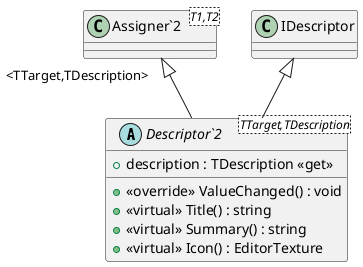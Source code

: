 @startuml
abstract class "Descriptor`2"<TTarget,TDescription> {
    + <<override>> ValueChanged() : void
    + <<virtual>> Title() : string
    + <<virtual>> Summary() : string
    + <<virtual>> Icon() : EditorTexture
    + description : TDescription <<get>>
}
class "Assigner`2"<T1,T2> {
}
"Assigner`2" "<TTarget,TDescription>" <|-- "Descriptor`2"
IDescriptor <|-- "Descriptor`2"
@enduml
